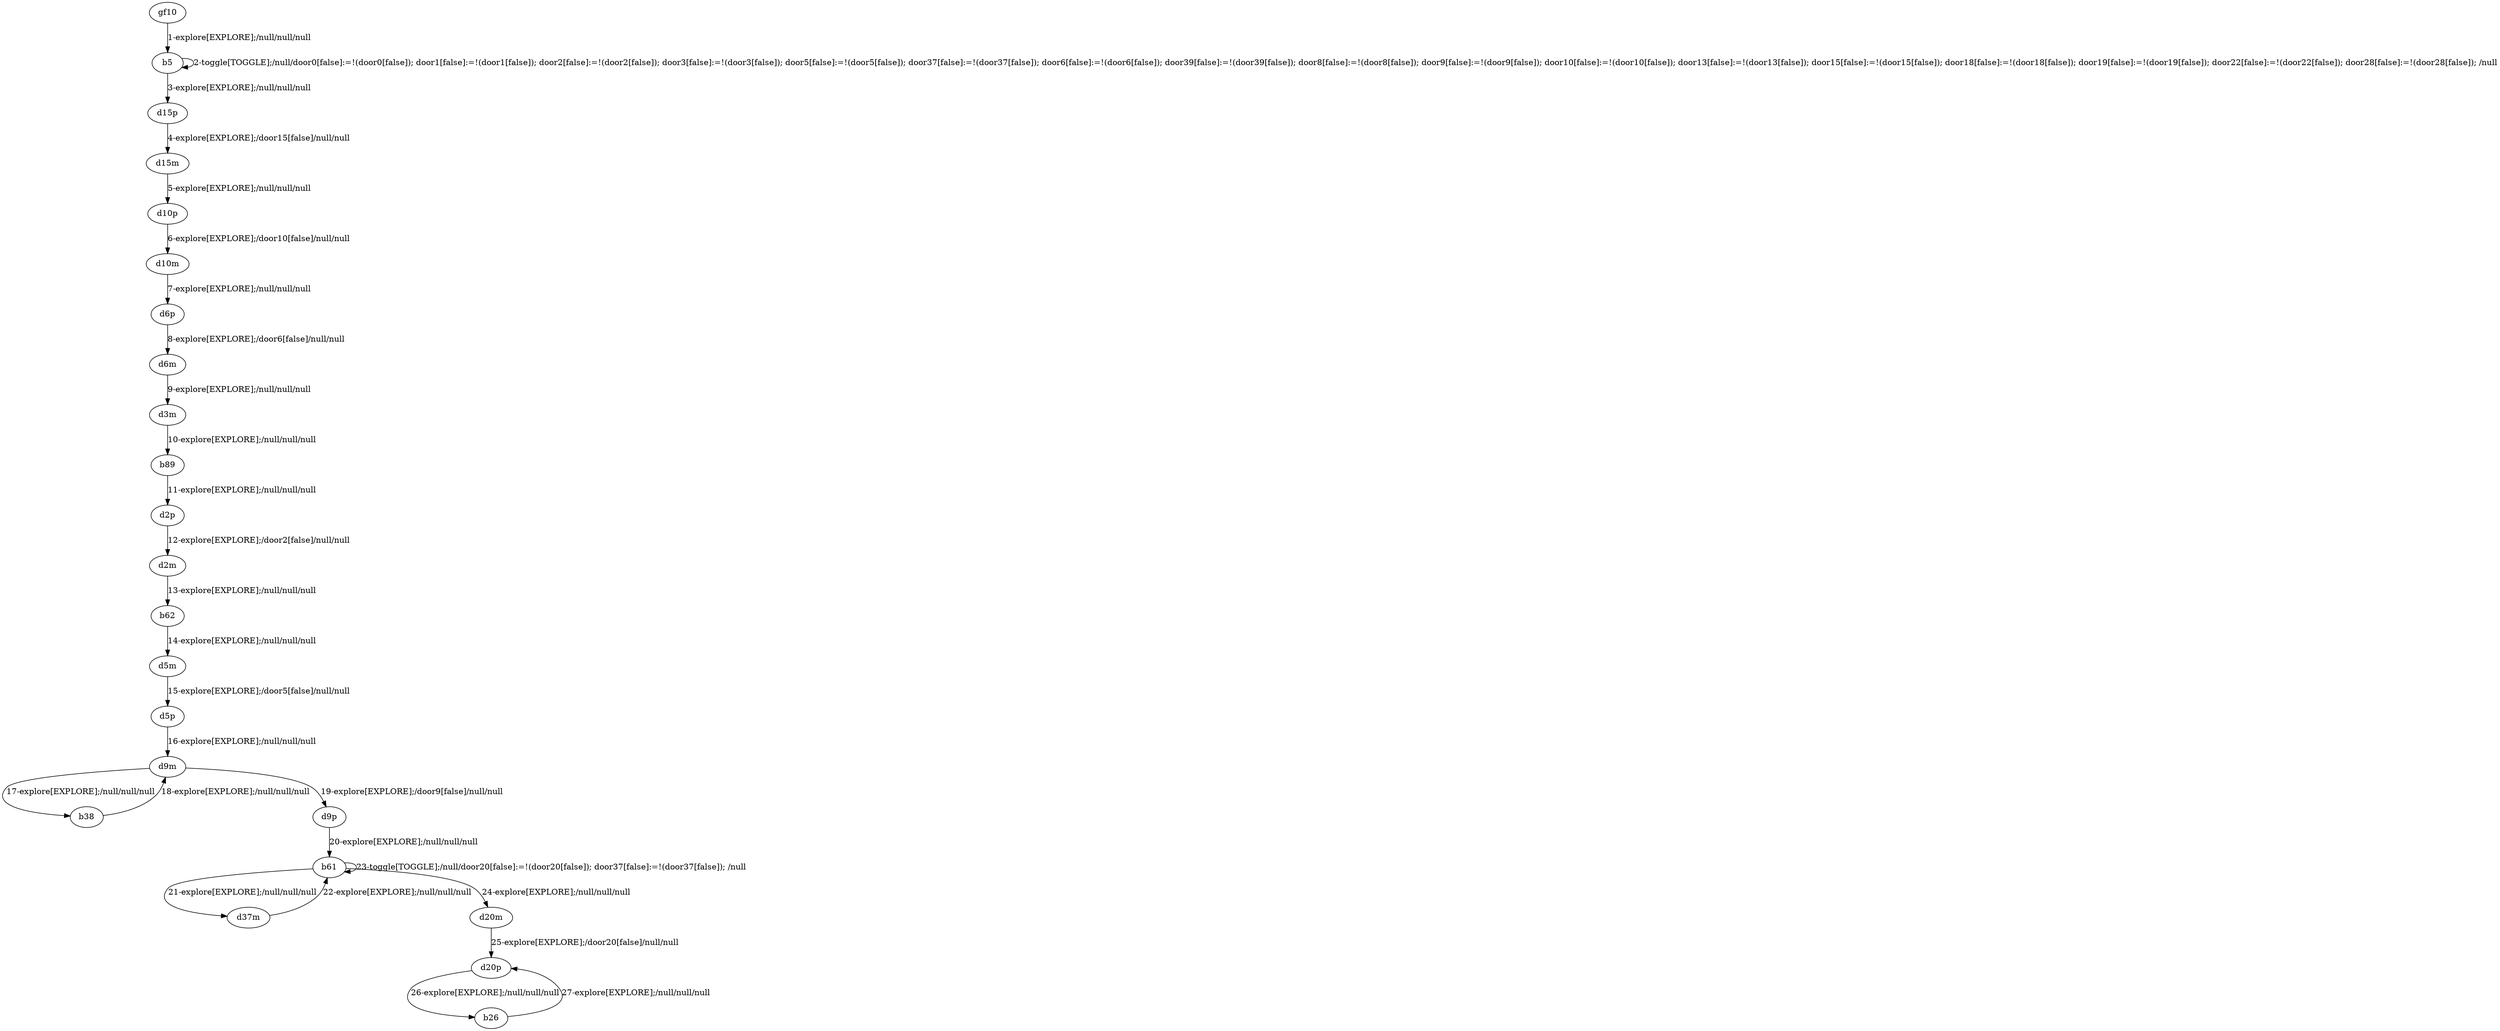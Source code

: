 # Total number of goals covered by this test: 1
# b26 --> d20p

digraph g {
"gf10" -> "b5" [label = "1-explore[EXPLORE];/null/null/null"];
"b5" -> "b5" [label = "2-toggle[TOGGLE];/null/door0[false]:=!(door0[false]); door1[false]:=!(door1[false]); door2[false]:=!(door2[false]); door3[false]:=!(door3[false]); door5[false]:=!(door5[false]); door37[false]:=!(door37[false]); door6[false]:=!(door6[false]); door39[false]:=!(door39[false]); door8[false]:=!(door8[false]); door9[false]:=!(door9[false]); door10[false]:=!(door10[false]); door13[false]:=!(door13[false]); door15[false]:=!(door15[false]); door18[false]:=!(door18[false]); door19[false]:=!(door19[false]); door22[false]:=!(door22[false]); door28[false]:=!(door28[false]); /null"];
"b5" -> "d15p" [label = "3-explore[EXPLORE];/null/null/null"];
"d15p" -> "d15m" [label = "4-explore[EXPLORE];/door15[false]/null/null"];
"d15m" -> "d10p" [label = "5-explore[EXPLORE];/null/null/null"];
"d10p" -> "d10m" [label = "6-explore[EXPLORE];/door10[false]/null/null"];
"d10m" -> "d6p" [label = "7-explore[EXPLORE];/null/null/null"];
"d6p" -> "d6m" [label = "8-explore[EXPLORE];/door6[false]/null/null"];
"d6m" -> "d3m" [label = "9-explore[EXPLORE];/null/null/null"];
"d3m" -> "b89" [label = "10-explore[EXPLORE];/null/null/null"];
"b89" -> "d2p" [label = "11-explore[EXPLORE];/null/null/null"];
"d2p" -> "d2m" [label = "12-explore[EXPLORE];/door2[false]/null/null"];
"d2m" -> "b62" [label = "13-explore[EXPLORE];/null/null/null"];
"b62" -> "d5m" [label = "14-explore[EXPLORE];/null/null/null"];
"d5m" -> "d5p" [label = "15-explore[EXPLORE];/door5[false]/null/null"];
"d5p" -> "d9m" [label = "16-explore[EXPLORE];/null/null/null"];
"d9m" -> "b38" [label = "17-explore[EXPLORE];/null/null/null"];
"b38" -> "d9m" [label = "18-explore[EXPLORE];/null/null/null"];
"d9m" -> "d9p" [label = "19-explore[EXPLORE];/door9[false]/null/null"];
"d9p" -> "b61" [label = "20-explore[EXPLORE];/null/null/null"];
"b61" -> "d37m" [label = "21-explore[EXPLORE];/null/null/null"];
"d37m" -> "b61" [label = "22-explore[EXPLORE];/null/null/null"];
"b61" -> "b61" [label = "23-toggle[TOGGLE];/null/door20[false]:=!(door20[false]); door37[false]:=!(door37[false]); /null"];
"b61" -> "d20m" [label = "24-explore[EXPLORE];/null/null/null"];
"d20m" -> "d20p" [label = "25-explore[EXPLORE];/door20[false]/null/null"];
"d20p" -> "b26" [label = "26-explore[EXPLORE];/null/null/null"];
"b26" -> "d20p" [label = "27-explore[EXPLORE];/null/null/null"];
}